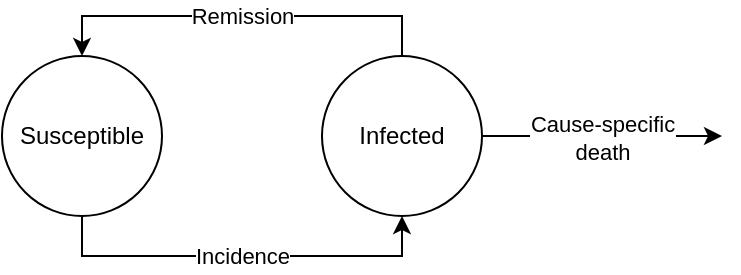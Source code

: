<mxfile version="20.5.3" type="device"><diagram id="kovJ5LUX98nAlbnH0T0a" name="Page-1"><mxGraphModel dx="782" dy="436" grid="1" gridSize="10" guides="1" tooltips="1" connect="1" arrows="1" fold="1" page="1" pageScale="1" pageWidth="850" pageHeight="1100" math="0" shadow="0"><root><mxCell id="0"/><mxCell id="1" parent="0"/><mxCell id="7XPWHLi-PBFlLCTmYsBZ-3" value="Incidence" style="edgeStyle=orthogonalEdgeStyle;rounded=0;orthogonalLoop=1;jettySize=auto;html=1;entryX=0.5;entryY=1;entryDx=0;entryDy=0;" edge="1" parent="1" source="7XPWHLi-PBFlLCTmYsBZ-1" target="7XPWHLi-PBFlLCTmYsBZ-2"><mxGeometry relative="1" as="geometry"><Array as="points"><mxPoint x="200" y="260"/><mxPoint x="360" y="260"/></Array></mxGeometry></mxCell><mxCell id="7XPWHLi-PBFlLCTmYsBZ-1" value="Susceptible" style="ellipse;whiteSpace=wrap;html=1;aspect=fixed;" vertex="1" parent="1"><mxGeometry x="160" y="160" width="80" height="80" as="geometry"/></mxCell><mxCell id="7XPWHLi-PBFlLCTmYsBZ-4" value="Remission" style="edgeStyle=orthogonalEdgeStyle;rounded=0;orthogonalLoop=1;jettySize=auto;html=1;entryX=0.5;entryY=0;entryDx=0;entryDy=0;" edge="1" parent="1" source="7XPWHLi-PBFlLCTmYsBZ-2" target="7XPWHLi-PBFlLCTmYsBZ-1"><mxGeometry relative="1" as="geometry"><Array as="points"><mxPoint x="360" y="140"/><mxPoint x="200" y="140"/></Array></mxGeometry></mxCell><mxCell id="7XPWHLi-PBFlLCTmYsBZ-6" value="Cause-specific&lt;br&gt;death" style="edgeStyle=orthogonalEdgeStyle;rounded=0;orthogonalLoop=1;jettySize=auto;html=1;" edge="1" parent="1" source="7XPWHLi-PBFlLCTmYsBZ-2"><mxGeometry relative="1" as="geometry"><mxPoint x="520" y="200" as="targetPoint"/></mxGeometry></mxCell><mxCell id="7XPWHLi-PBFlLCTmYsBZ-2" value="Infected" style="ellipse;whiteSpace=wrap;html=1;aspect=fixed;" vertex="1" parent="1"><mxGeometry x="320" y="160" width="80" height="80" as="geometry"/></mxCell></root></mxGraphModel></diagram></mxfile>